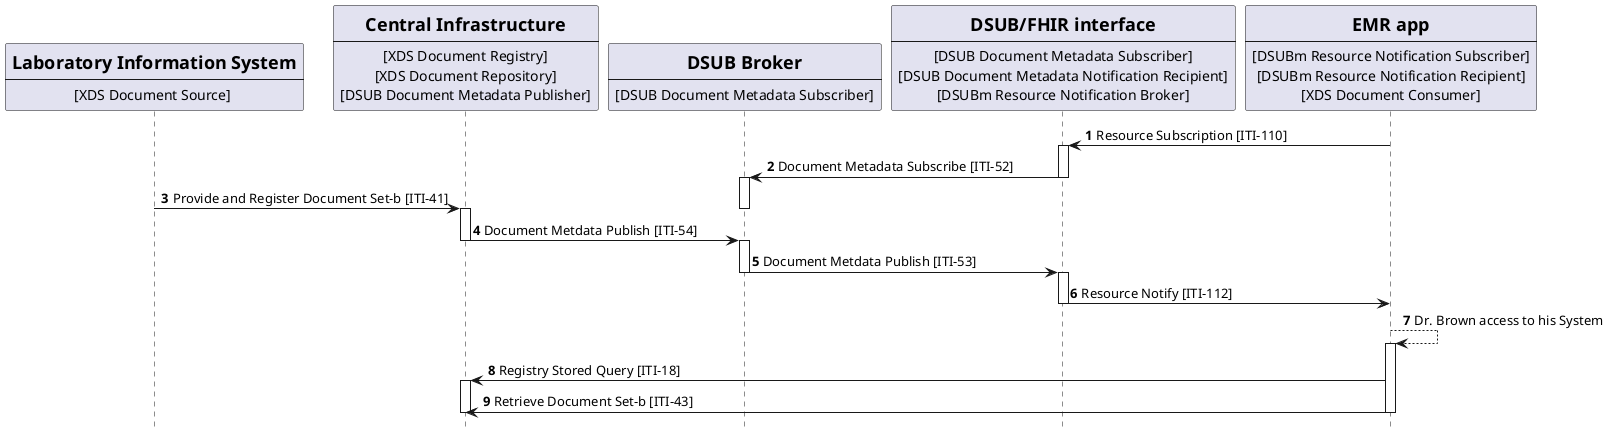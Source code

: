 @startuml
skinparam svgDimensionStyle false
hide footbox
/' title "patientDependent Subscription" '/

participant Source [
 = Laboratory Information System
 ----
 [XDS Document Source] 
]

participant Central [
  =Central Infrastructure
  ----
  [XDS Document Registry]
  [XDS Document Repository]
  [DSUB Document Metadata Publisher]
]

participant Broker [
 = DSUB Broker
 ----
 [DSUB Document Metadata Subscriber]
]

participant DSUBFHIR [
  =DSUB/FHIR interface
  ----
  [DSUB Document Metadata Subscriber]
  [DSUB Document Metadata Notification Recipient]
  [DSUBm Resource Notification Broker]
]

participant Subscriber [
  = EMR app
  ----
  [DSUBm Resource Notification Subscriber]
  [DSUBm Resource Notification Recipient]
  [XDS Document Consumer]
] 



autonumber "<b>"
Subscriber -> DSUBFHIR: Resource Subscription [ITI-110]
activate DSUBFHIR

DSUBFHIR -> Broker:Document Metadata Subscribe [ITI-52]
deactivate DSUBFHIR
activate Broker



Source -> Central: Provide and Register Document Set-b [ITI-41] 
deactivate Broker
deactivate Broker
activate Central


Central -> Broker: Document Metdata Publish [ITI-54]
deactivate Central
activate Broker 


Broker -> DSUBFHIR: Document Metdata Publish [ITI-53]
deactivate Broker
activate DSUBFHIR


DSUBFHIR ->Subscriber: Resource Notify [ITI-112]
deactivate DSUBFHIR

Subscriber --> Subscriber: Dr. Brown access to his System
Activate Subscriber
Subscriber -> Central: Registry Stored Query [ITI-18]
activate Central
Subscriber -> Central: Retrieve Document Set-b [ITI-43]
deactivate Central
deactivate Subscriber
@enduml